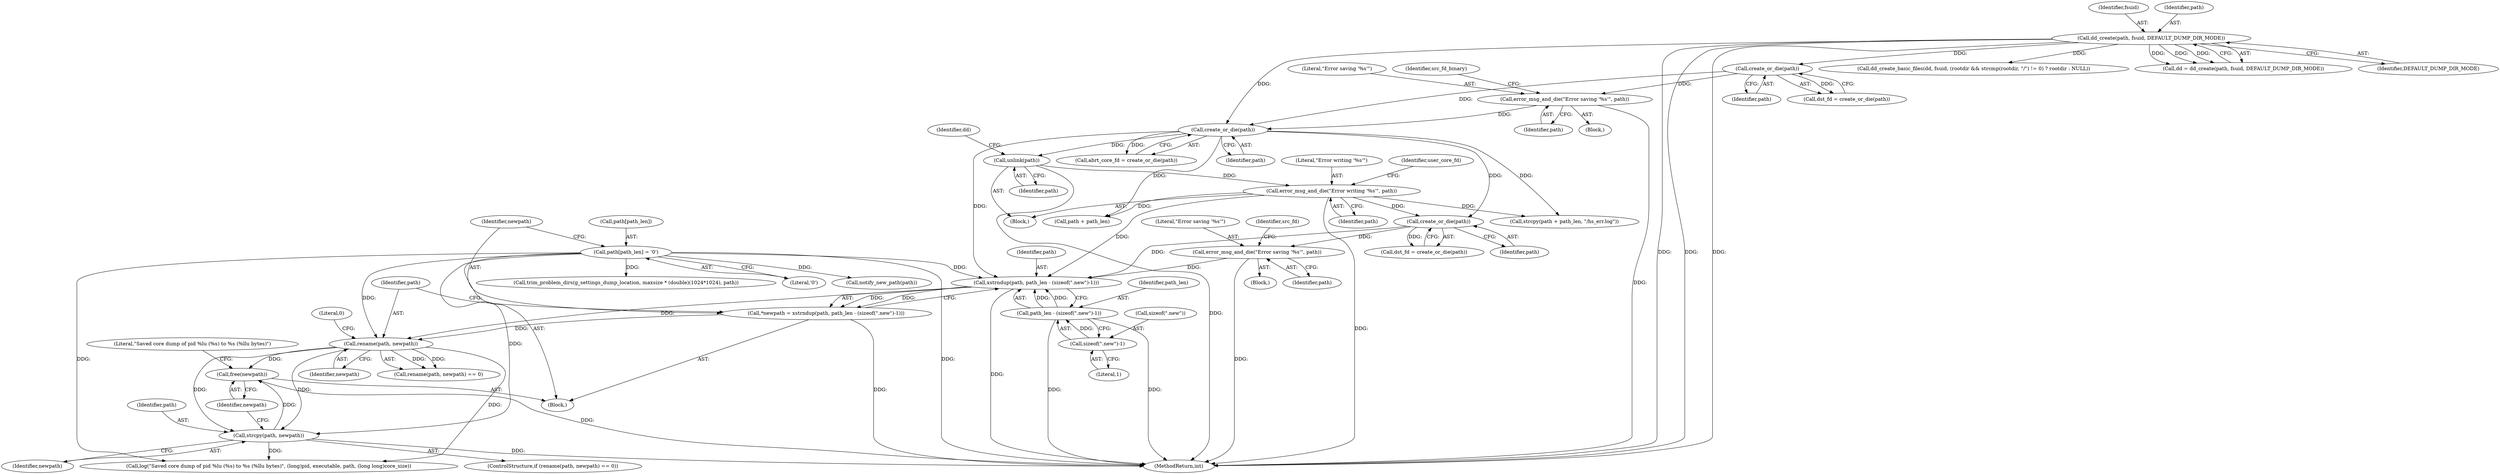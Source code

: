 digraph "0_abrt_80408e9e24a1c10f85fd969e1853e0f192157f92_0@API" {
"1001072" [label="(Call,free(newpath))"];
"1001065" [label="(Call,rename(path, newpath))"];
"1001055" [label="(Call,xstrndup(path, path_len - (sizeof(\".new\")-1)))"];
"1001047" [label="(Call,path[path_len] = '\0')"];
"1001040" [label="(Call,error_msg_and_die(\"Error saving '%s'\", path))"];
"1001019" [label="(Call,create_or_die(path))"];
"1000939" [label="(Call,error_msg_and_die(\"Error writing '%s'\", path))"];
"1000926" [label="(Call,unlink(path))"];
"1000901" [label="(Call,create_or_die(path))"];
"1000893" [label="(Call,error_msg_and_die(\"Error saving '%s'\", path))"];
"1000867" [label="(Call,create_or_die(path))"];
"1000618" [label="(Call,dd_create(path, fsuid, DEFAULT_DUMP_DIR_MODE))"];
"1001057" [label="(Call,path_len - (sizeof(\".new\")-1))"];
"1001059" [label="(Call,sizeof(\".new\")-1)"];
"1001053" [label="(Call,*newpath = xstrndup(path, path_len - (sizeof(\".new\")-1)))"];
"1001069" [label="(Call,strcpy(path, newpath))"];
"1001011" [label="(Call,strcpy(path + path_len, \"/hs_err.log\"))"];
"1000902" [label="(Identifier,path)"];
"1001037" [label="(Block,)"];
"1000895" [label="(Identifier,path)"];
"1001067" [label="(Identifier,newpath)"];
"1000894" [label="(Literal,\"Error saving '%s'\")"];
"1001062" [label="(Literal,1)"];
"1001040" [label="(Call,error_msg_and_die(\"Error saving '%s'\", path))"];
"1001102" [label="(Call,trim_problem_dirs(g_settings_dump_location, maxsize * (double)(1024*1024), path))"];
"1000893" [label="(Call,error_msg_and_die(\"Error saving '%s'\", path))"];
"1000925" [label="(Block,)"];
"1000927" [label="(Identifier,path)"];
"1000939" [label="(Call,error_msg_and_die(\"Error writing '%s'\", path))"];
"1000899" [label="(Call,abrt_core_fd = create_or_die(path))"];
"1001019" [label="(Call,create_or_die(path))"];
"1000868" [label="(Identifier,path)"];
"1000926" [label="(Call,unlink(path))"];
"1001017" [label="(Call,dst_fd = create_or_die(path))"];
"1001073" [label="(Identifier,newpath)"];
"1000630" [label="(Call,dd_create_basic_files(dd, fsuid, (rootdir && strcmp(rootdir, \"/\") != 0) ? rootdir : NULL))"];
"1001072" [label="(Call,free(newpath))"];
"1001064" [label="(Call,rename(path, newpath) == 0)"];
"1001071" [label="(Identifier,newpath)"];
"1000901" [label="(Call,create_or_die(path))"];
"1001056" [label="(Identifier,path)"];
"1001051" [label="(Literal,'\0')"];
"1001068" [label="(Literal,0)"];
"1001041" [label="(Literal,\"Error saving '%s'\")"];
"1000867" [label="(Call,create_or_die(path))"];
"1001180" [label="(MethodReturn,int)"];
"1001020" [label="(Identifier,path)"];
"1000616" [label="(Call,dd = dd_create(path, fsuid, DEFAULT_DUMP_DIR_MODE))"];
"1000941" [label="(Identifier,path)"];
"1000890" [label="(Block,)"];
"1001066" [label="(Identifier,path)"];
"1000618" [label="(Call,dd_create(path, fsuid, DEFAULT_DUMP_DIR_MODE))"];
"1001069" [label="(Call,strcpy(path, newpath))"];
"1000940" [label="(Literal,\"Error writing '%s'\")"];
"1001057" [label="(Call,path_len - (sizeof(\".new\")-1))"];
"1000897" [label="(Identifier,src_fd_binary)"];
"1000620" [label="(Identifier,fsuid)"];
"1000929" [label="(Identifier,dd)"];
"1000624" [label="(Block,)"];
"1001047" [label="(Call,path[path_len] = '\0')"];
"1001058" [label="(Identifier,path_len)"];
"1001054" [label="(Identifier,newpath)"];
"1000865" [label="(Call,dst_fd = create_or_die(path))"];
"1001074" [label="(Call,log(\"Saved core dump of pid %lu (%s) to %s (%llu bytes)\", (long)pid, executable, path, (long long)core_size))"];
"1000621" [label="(Identifier,DEFAULT_DUMP_DIR_MODE)"];
"1001070" [label="(Identifier,path)"];
"1001084" [label="(Call,notify_new_path(path))"];
"1001048" [label="(Call,path[path_len])"];
"1000945" [label="(Identifier,user_core_fd)"];
"1000619" [label="(Identifier,path)"];
"1001075" [label="(Literal,\"Saved core dump of pid %lu (%s) to %s (%llu bytes)\")"];
"1001060" [label="(Call,sizeof(\".new\"))"];
"1001063" [label="(ControlStructure,if (rename(path, newpath) == 0))"];
"1001065" [label="(Call,rename(path, newpath))"];
"1001044" [label="(Identifier,src_fd)"];
"1001059" [label="(Call,sizeof(\".new\")-1)"];
"1001012" [label="(Call,path + path_len)"];
"1001042" [label="(Identifier,path)"];
"1001055" [label="(Call,xstrndup(path, path_len - (sizeof(\".new\")-1)))"];
"1001053" [label="(Call,*newpath = xstrndup(path, path_len - (sizeof(\".new\")-1)))"];
"1001072" -> "1000624"  [label="AST: "];
"1001072" -> "1001073"  [label="CFG: "];
"1001073" -> "1001072"  [label="AST: "];
"1001075" -> "1001072"  [label="CFG: "];
"1001072" -> "1001180"  [label="DDG: "];
"1001065" -> "1001072"  [label="DDG: "];
"1001069" -> "1001072"  [label="DDG: "];
"1001065" -> "1001064"  [label="AST: "];
"1001065" -> "1001067"  [label="CFG: "];
"1001066" -> "1001065"  [label="AST: "];
"1001067" -> "1001065"  [label="AST: "];
"1001068" -> "1001065"  [label="CFG: "];
"1001065" -> "1001064"  [label="DDG: "];
"1001065" -> "1001064"  [label="DDG: "];
"1001055" -> "1001065"  [label="DDG: "];
"1001047" -> "1001065"  [label="DDG: "];
"1001053" -> "1001065"  [label="DDG: "];
"1001065" -> "1001069"  [label="DDG: "];
"1001065" -> "1001069"  [label="DDG: "];
"1001065" -> "1001074"  [label="DDG: "];
"1001055" -> "1001053"  [label="AST: "];
"1001055" -> "1001057"  [label="CFG: "];
"1001056" -> "1001055"  [label="AST: "];
"1001057" -> "1001055"  [label="AST: "];
"1001053" -> "1001055"  [label="CFG: "];
"1001055" -> "1001180"  [label="DDG: "];
"1001055" -> "1001053"  [label="DDG: "];
"1001055" -> "1001053"  [label="DDG: "];
"1001047" -> "1001055"  [label="DDG: "];
"1001040" -> "1001055"  [label="DDG: "];
"1000939" -> "1001055"  [label="DDG: "];
"1001019" -> "1001055"  [label="DDG: "];
"1000901" -> "1001055"  [label="DDG: "];
"1001057" -> "1001055"  [label="DDG: "];
"1001057" -> "1001055"  [label="DDG: "];
"1001047" -> "1000624"  [label="AST: "];
"1001047" -> "1001051"  [label="CFG: "];
"1001048" -> "1001047"  [label="AST: "];
"1001051" -> "1001047"  [label="AST: "];
"1001054" -> "1001047"  [label="CFG: "];
"1001047" -> "1001180"  [label="DDG: "];
"1001047" -> "1001069"  [label="DDG: "];
"1001047" -> "1001074"  [label="DDG: "];
"1001047" -> "1001084"  [label="DDG: "];
"1001047" -> "1001102"  [label="DDG: "];
"1001040" -> "1001037"  [label="AST: "];
"1001040" -> "1001042"  [label="CFG: "];
"1001041" -> "1001040"  [label="AST: "];
"1001042" -> "1001040"  [label="AST: "];
"1001044" -> "1001040"  [label="CFG: "];
"1001040" -> "1001180"  [label="DDG: "];
"1001019" -> "1001040"  [label="DDG: "];
"1001019" -> "1001017"  [label="AST: "];
"1001019" -> "1001020"  [label="CFG: "];
"1001020" -> "1001019"  [label="AST: "];
"1001017" -> "1001019"  [label="CFG: "];
"1001019" -> "1001017"  [label="DDG: "];
"1000939" -> "1001019"  [label="DDG: "];
"1000901" -> "1001019"  [label="DDG: "];
"1000939" -> "1000925"  [label="AST: "];
"1000939" -> "1000941"  [label="CFG: "];
"1000940" -> "1000939"  [label="AST: "];
"1000941" -> "1000939"  [label="AST: "];
"1000945" -> "1000939"  [label="CFG: "];
"1000939" -> "1001180"  [label="DDG: "];
"1000926" -> "1000939"  [label="DDG: "];
"1000939" -> "1001011"  [label="DDG: "];
"1000939" -> "1001012"  [label="DDG: "];
"1000926" -> "1000925"  [label="AST: "];
"1000926" -> "1000927"  [label="CFG: "];
"1000927" -> "1000926"  [label="AST: "];
"1000929" -> "1000926"  [label="CFG: "];
"1000926" -> "1001180"  [label="DDG: "];
"1000901" -> "1000926"  [label="DDG: "];
"1000901" -> "1000899"  [label="AST: "];
"1000901" -> "1000902"  [label="CFG: "];
"1000902" -> "1000901"  [label="AST: "];
"1000899" -> "1000901"  [label="CFG: "];
"1000901" -> "1000899"  [label="DDG: "];
"1000893" -> "1000901"  [label="DDG: "];
"1000618" -> "1000901"  [label="DDG: "];
"1000867" -> "1000901"  [label="DDG: "];
"1000901" -> "1001011"  [label="DDG: "];
"1000901" -> "1001012"  [label="DDG: "];
"1000893" -> "1000890"  [label="AST: "];
"1000893" -> "1000895"  [label="CFG: "];
"1000894" -> "1000893"  [label="AST: "];
"1000895" -> "1000893"  [label="AST: "];
"1000897" -> "1000893"  [label="CFG: "];
"1000893" -> "1001180"  [label="DDG: "];
"1000867" -> "1000893"  [label="DDG: "];
"1000867" -> "1000865"  [label="AST: "];
"1000867" -> "1000868"  [label="CFG: "];
"1000868" -> "1000867"  [label="AST: "];
"1000865" -> "1000867"  [label="CFG: "];
"1000867" -> "1000865"  [label="DDG: "];
"1000618" -> "1000867"  [label="DDG: "];
"1000618" -> "1000616"  [label="AST: "];
"1000618" -> "1000621"  [label="CFG: "];
"1000619" -> "1000618"  [label="AST: "];
"1000620" -> "1000618"  [label="AST: "];
"1000621" -> "1000618"  [label="AST: "];
"1000616" -> "1000618"  [label="CFG: "];
"1000618" -> "1001180"  [label="DDG: "];
"1000618" -> "1001180"  [label="DDG: "];
"1000618" -> "1001180"  [label="DDG: "];
"1000618" -> "1000616"  [label="DDG: "];
"1000618" -> "1000616"  [label="DDG: "];
"1000618" -> "1000616"  [label="DDG: "];
"1000618" -> "1000630"  [label="DDG: "];
"1001057" -> "1001059"  [label="CFG: "];
"1001058" -> "1001057"  [label="AST: "];
"1001059" -> "1001057"  [label="AST: "];
"1001057" -> "1001180"  [label="DDG: "];
"1001057" -> "1001180"  [label="DDG: "];
"1001059" -> "1001057"  [label="DDG: "];
"1001059" -> "1001062"  [label="CFG: "];
"1001060" -> "1001059"  [label="AST: "];
"1001062" -> "1001059"  [label="AST: "];
"1001053" -> "1000624"  [label="AST: "];
"1001054" -> "1001053"  [label="AST: "];
"1001066" -> "1001053"  [label="CFG: "];
"1001053" -> "1001180"  [label="DDG: "];
"1001069" -> "1001063"  [label="AST: "];
"1001069" -> "1001071"  [label="CFG: "];
"1001070" -> "1001069"  [label="AST: "];
"1001071" -> "1001069"  [label="AST: "];
"1001073" -> "1001069"  [label="CFG: "];
"1001069" -> "1001180"  [label="DDG: "];
"1001069" -> "1001074"  [label="DDG: "];
}
